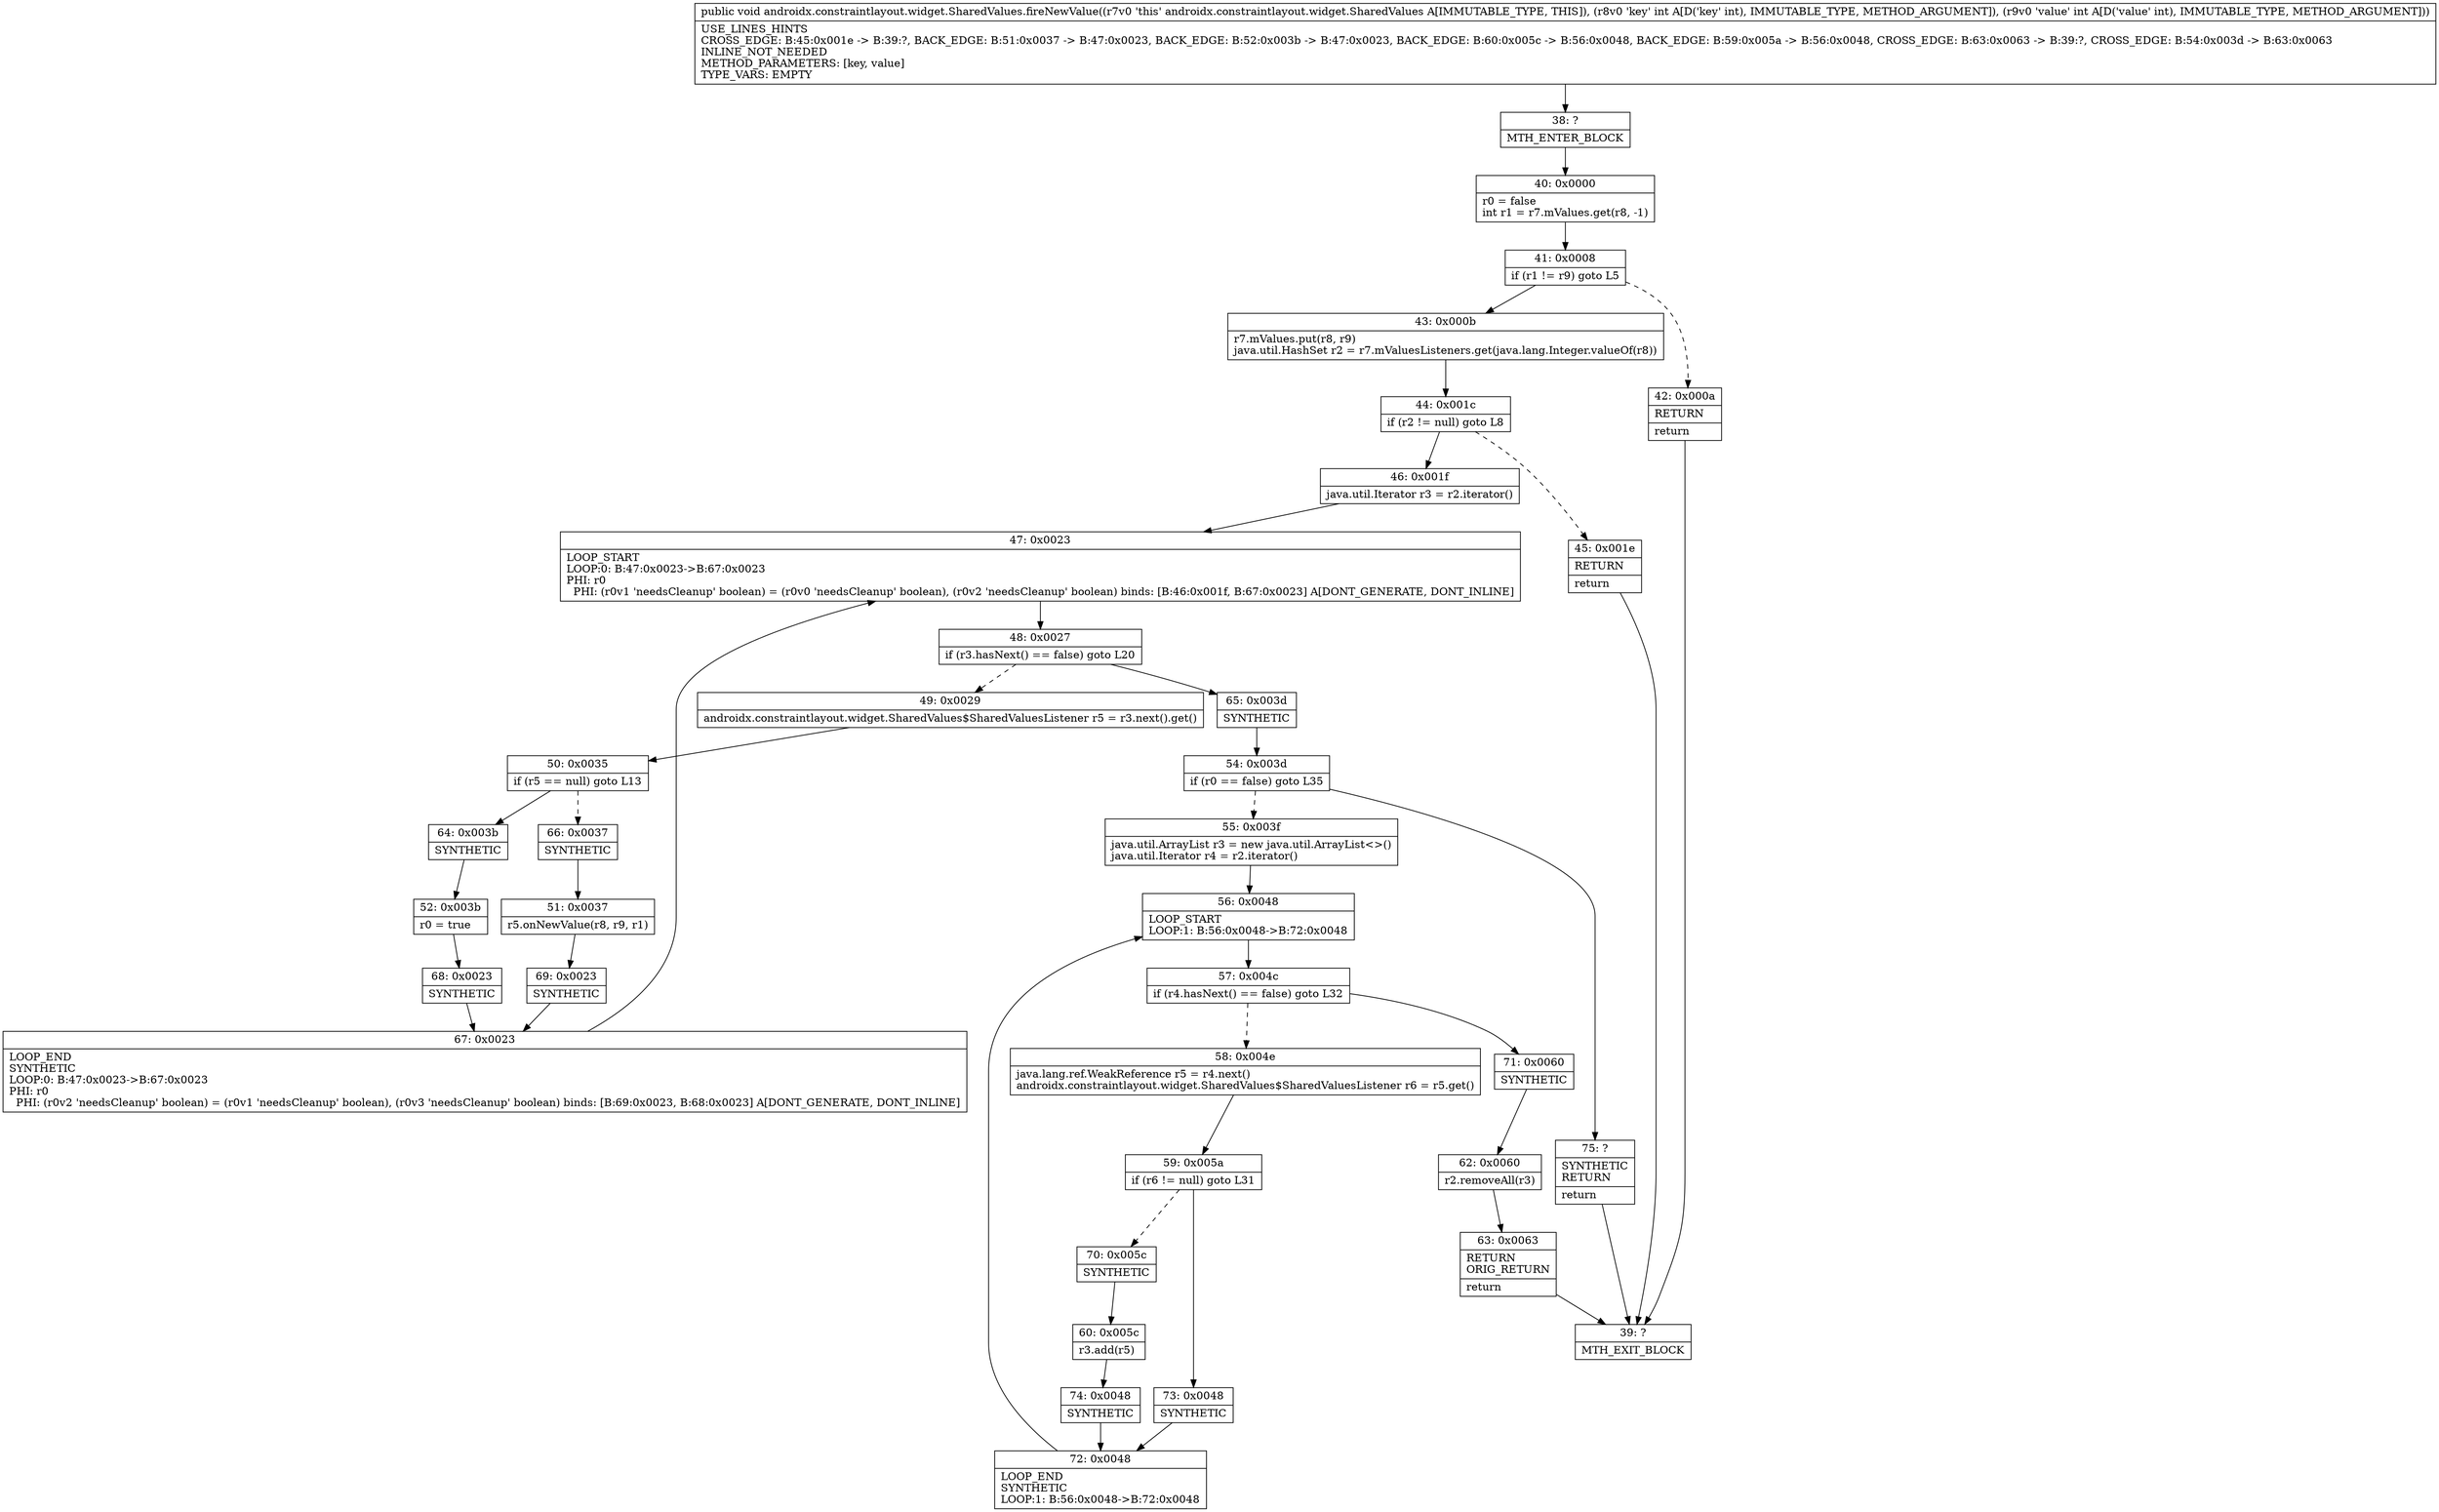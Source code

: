digraph "CFG forandroidx.constraintlayout.widget.SharedValues.fireNewValue(II)V" {
Node_38 [shape=record,label="{38\:\ ?|MTH_ENTER_BLOCK\l}"];
Node_40 [shape=record,label="{40\:\ 0x0000|r0 = false\lint r1 = r7.mValues.get(r8, \-1)\l}"];
Node_41 [shape=record,label="{41\:\ 0x0008|if (r1 != r9) goto L5\l}"];
Node_42 [shape=record,label="{42\:\ 0x000a|RETURN\l|return\l}"];
Node_39 [shape=record,label="{39\:\ ?|MTH_EXIT_BLOCK\l}"];
Node_43 [shape=record,label="{43\:\ 0x000b|r7.mValues.put(r8, r9)\ljava.util.HashSet r2 = r7.mValuesListeners.get(java.lang.Integer.valueOf(r8))\l}"];
Node_44 [shape=record,label="{44\:\ 0x001c|if (r2 != null) goto L8\l}"];
Node_45 [shape=record,label="{45\:\ 0x001e|RETURN\l|return\l}"];
Node_46 [shape=record,label="{46\:\ 0x001f|java.util.Iterator r3 = r2.iterator()\l}"];
Node_47 [shape=record,label="{47\:\ 0x0023|LOOP_START\lLOOP:0: B:47:0x0023\-\>B:67:0x0023\lPHI: r0 \l  PHI: (r0v1 'needsCleanup' boolean) = (r0v0 'needsCleanup' boolean), (r0v2 'needsCleanup' boolean) binds: [B:46:0x001f, B:67:0x0023] A[DONT_GENERATE, DONT_INLINE]\l}"];
Node_48 [shape=record,label="{48\:\ 0x0027|if (r3.hasNext() == false) goto L20\l}"];
Node_49 [shape=record,label="{49\:\ 0x0029|androidx.constraintlayout.widget.SharedValues$SharedValuesListener r5 = r3.next().get()\l}"];
Node_50 [shape=record,label="{50\:\ 0x0035|if (r5 == null) goto L13\l}"];
Node_64 [shape=record,label="{64\:\ 0x003b|SYNTHETIC\l}"];
Node_52 [shape=record,label="{52\:\ 0x003b|r0 = true\l}"];
Node_68 [shape=record,label="{68\:\ 0x0023|SYNTHETIC\l}"];
Node_67 [shape=record,label="{67\:\ 0x0023|LOOP_END\lSYNTHETIC\lLOOP:0: B:47:0x0023\-\>B:67:0x0023\lPHI: r0 \l  PHI: (r0v2 'needsCleanup' boolean) = (r0v1 'needsCleanup' boolean), (r0v3 'needsCleanup' boolean) binds: [B:69:0x0023, B:68:0x0023] A[DONT_GENERATE, DONT_INLINE]\l}"];
Node_66 [shape=record,label="{66\:\ 0x0037|SYNTHETIC\l}"];
Node_51 [shape=record,label="{51\:\ 0x0037|r5.onNewValue(r8, r9, r1)\l}"];
Node_69 [shape=record,label="{69\:\ 0x0023|SYNTHETIC\l}"];
Node_65 [shape=record,label="{65\:\ 0x003d|SYNTHETIC\l}"];
Node_54 [shape=record,label="{54\:\ 0x003d|if (r0 == false) goto L35\l}"];
Node_55 [shape=record,label="{55\:\ 0x003f|java.util.ArrayList r3 = new java.util.ArrayList\<\>()\ljava.util.Iterator r4 = r2.iterator()\l}"];
Node_56 [shape=record,label="{56\:\ 0x0048|LOOP_START\lLOOP:1: B:56:0x0048\-\>B:72:0x0048\l}"];
Node_57 [shape=record,label="{57\:\ 0x004c|if (r4.hasNext() == false) goto L32\l}"];
Node_58 [shape=record,label="{58\:\ 0x004e|java.lang.ref.WeakReference r5 = r4.next()\landroidx.constraintlayout.widget.SharedValues$SharedValuesListener r6 = r5.get()\l}"];
Node_59 [shape=record,label="{59\:\ 0x005a|if (r6 != null) goto L31\l}"];
Node_70 [shape=record,label="{70\:\ 0x005c|SYNTHETIC\l}"];
Node_60 [shape=record,label="{60\:\ 0x005c|r3.add(r5)\l}"];
Node_74 [shape=record,label="{74\:\ 0x0048|SYNTHETIC\l}"];
Node_72 [shape=record,label="{72\:\ 0x0048|LOOP_END\lSYNTHETIC\lLOOP:1: B:56:0x0048\-\>B:72:0x0048\l}"];
Node_73 [shape=record,label="{73\:\ 0x0048|SYNTHETIC\l}"];
Node_71 [shape=record,label="{71\:\ 0x0060|SYNTHETIC\l}"];
Node_62 [shape=record,label="{62\:\ 0x0060|r2.removeAll(r3)\l}"];
Node_63 [shape=record,label="{63\:\ 0x0063|RETURN\lORIG_RETURN\l|return\l}"];
Node_75 [shape=record,label="{75\:\ ?|SYNTHETIC\lRETURN\l|return\l}"];
MethodNode[shape=record,label="{public void androidx.constraintlayout.widget.SharedValues.fireNewValue((r7v0 'this' androidx.constraintlayout.widget.SharedValues A[IMMUTABLE_TYPE, THIS]), (r8v0 'key' int A[D('key' int), IMMUTABLE_TYPE, METHOD_ARGUMENT]), (r9v0 'value' int A[D('value' int), IMMUTABLE_TYPE, METHOD_ARGUMENT]))  | USE_LINES_HINTS\lCROSS_EDGE: B:45:0x001e \-\> B:39:?, BACK_EDGE: B:51:0x0037 \-\> B:47:0x0023, BACK_EDGE: B:52:0x003b \-\> B:47:0x0023, BACK_EDGE: B:60:0x005c \-\> B:56:0x0048, BACK_EDGE: B:59:0x005a \-\> B:56:0x0048, CROSS_EDGE: B:63:0x0063 \-\> B:39:?, CROSS_EDGE: B:54:0x003d \-\> B:63:0x0063\lINLINE_NOT_NEEDED\lMETHOD_PARAMETERS: [key, value]\lTYPE_VARS: EMPTY\l}"];
MethodNode -> Node_38;Node_38 -> Node_40;
Node_40 -> Node_41;
Node_41 -> Node_42[style=dashed];
Node_41 -> Node_43;
Node_42 -> Node_39;
Node_43 -> Node_44;
Node_44 -> Node_45[style=dashed];
Node_44 -> Node_46;
Node_45 -> Node_39;
Node_46 -> Node_47;
Node_47 -> Node_48;
Node_48 -> Node_49[style=dashed];
Node_48 -> Node_65;
Node_49 -> Node_50;
Node_50 -> Node_64;
Node_50 -> Node_66[style=dashed];
Node_64 -> Node_52;
Node_52 -> Node_68;
Node_68 -> Node_67;
Node_67 -> Node_47;
Node_66 -> Node_51;
Node_51 -> Node_69;
Node_69 -> Node_67;
Node_65 -> Node_54;
Node_54 -> Node_55[style=dashed];
Node_54 -> Node_75;
Node_55 -> Node_56;
Node_56 -> Node_57;
Node_57 -> Node_58[style=dashed];
Node_57 -> Node_71;
Node_58 -> Node_59;
Node_59 -> Node_70[style=dashed];
Node_59 -> Node_73;
Node_70 -> Node_60;
Node_60 -> Node_74;
Node_74 -> Node_72;
Node_72 -> Node_56;
Node_73 -> Node_72;
Node_71 -> Node_62;
Node_62 -> Node_63;
Node_63 -> Node_39;
Node_75 -> Node_39;
}

